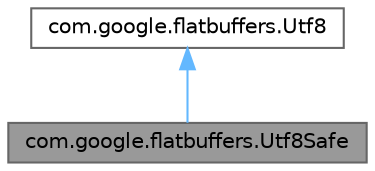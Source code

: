 digraph "com.google.flatbuffers.Utf8Safe"
{
 // LATEX_PDF_SIZE
  bgcolor="transparent";
  edge [fontname=Helvetica,fontsize=10,labelfontname=Helvetica,labelfontsize=10];
  node [fontname=Helvetica,fontsize=10,shape=box,height=0.2,width=0.4];
  Node1 [id="Node000001",label="com.google.flatbuffers.Utf8Safe",height=0.2,width=0.4,color="gray40", fillcolor="grey60", style="filled", fontcolor="black",tooltip=" "];
  Node2 -> Node1 [id="edge1_Node000001_Node000002",dir="back",color="steelblue1",style="solid",tooltip=" "];
  Node2 [id="Node000002",label="com.google.flatbuffers.Utf8",height=0.2,width=0.4,color="gray40", fillcolor="white", style="filled",URL="$classcom_1_1google_1_1flatbuffers_1_1Utf8.html",tooltip=" "];
}
